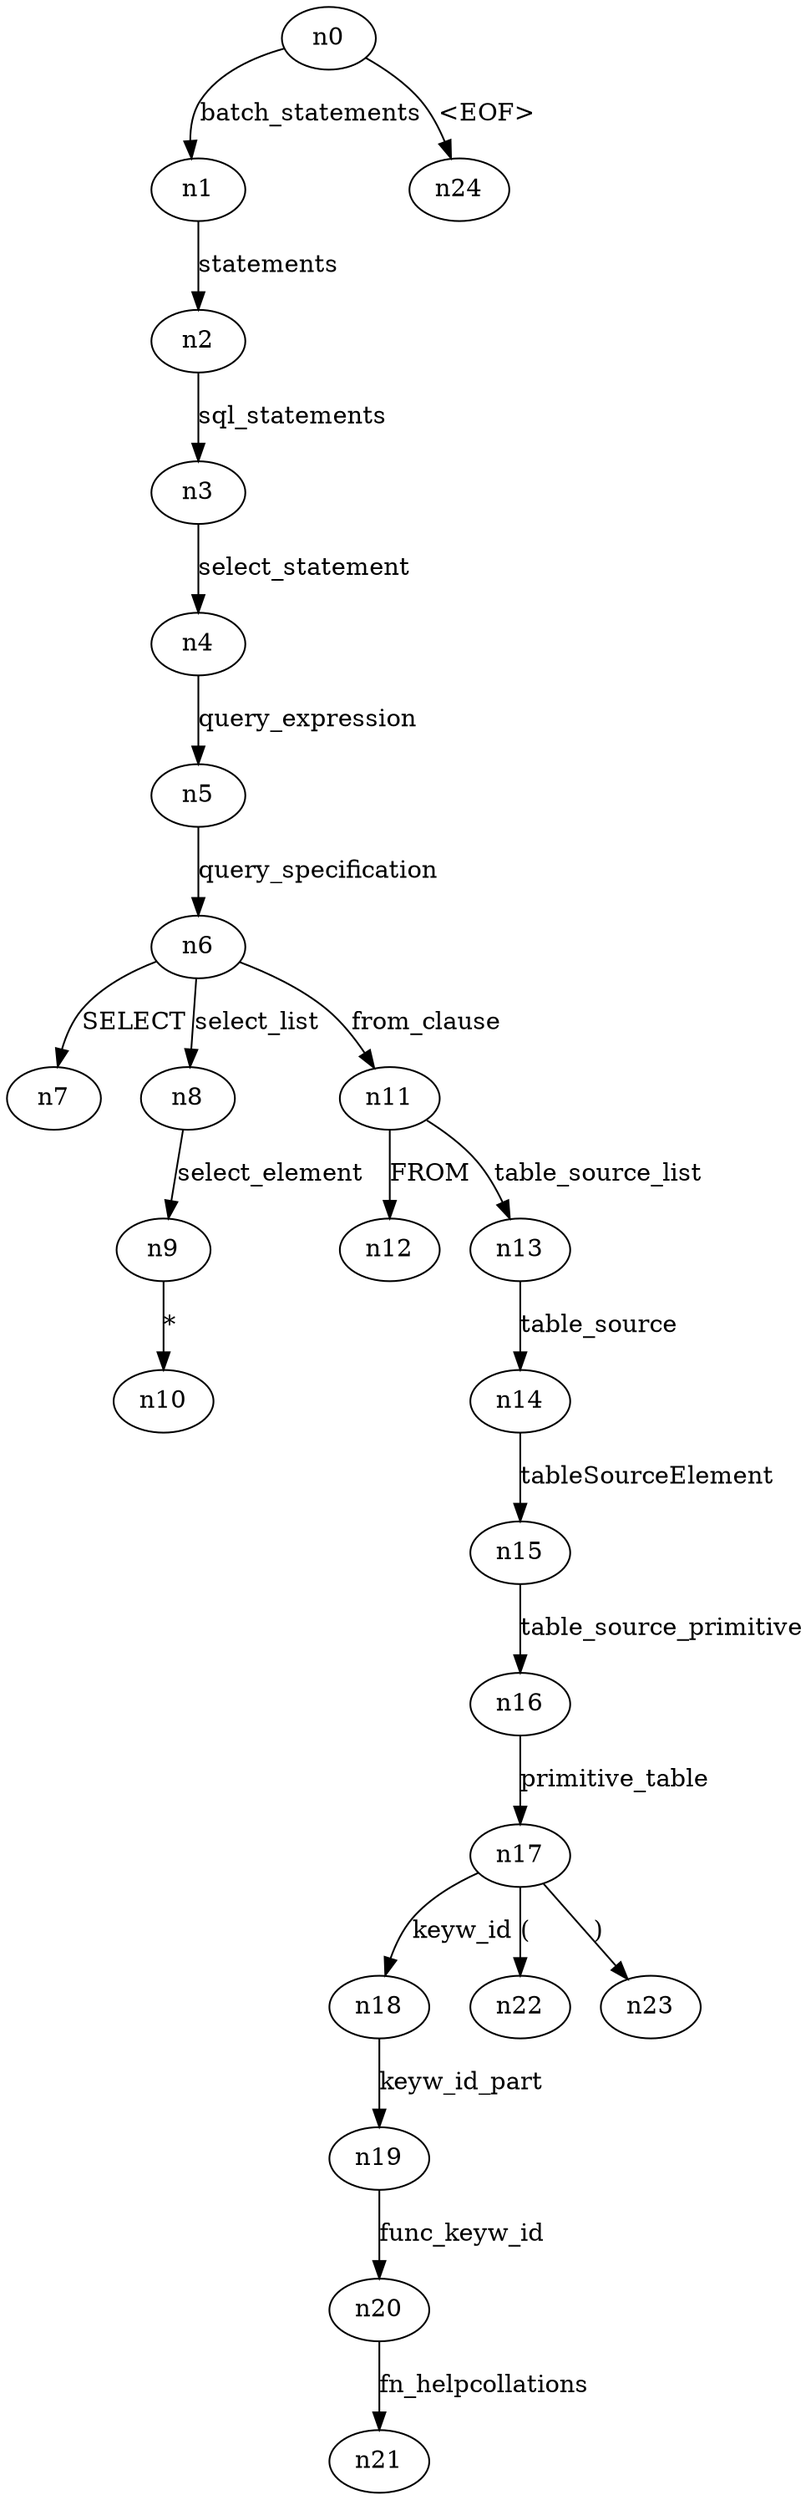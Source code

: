 digraph ParseTree {
  n0 -> n1 [label="batch_statements"];
  n1 -> n2 [label="statements"];
  n2 -> n3 [label="sql_statements"];
  n3 -> n4 [label="select_statement"];
  n4 -> n5 [label="query_expression"];
  n5 -> n6 [label="query_specification"];
  n6 -> n7 [label="SELECT"];
  n6 -> n8 [label="select_list"];
  n8 -> n9 [label="select_element"];
  n9 -> n10 [label="*"];
  n6 -> n11 [label="from_clause"];
  n11 -> n12 [label="FROM"];
  n11 -> n13 [label="table_source_list"];
  n13 -> n14 [label="table_source"];
  n14 -> n15 [label="tableSourceElement"];
  n15 -> n16 [label="table_source_primitive"];
  n16 -> n17 [label="primitive_table"];
  n17 -> n18 [label="keyw_id"];
  n18 -> n19 [label="keyw_id_part"];
  n19 -> n20 [label="func_keyw_id"];
  n20 -> n21 [label="fn_helpcollations"];
  n17 -> n22 [label="("];
  n17 -> n23 [label=")"];
  n0 -> n24 [label="<EOF>"];
}